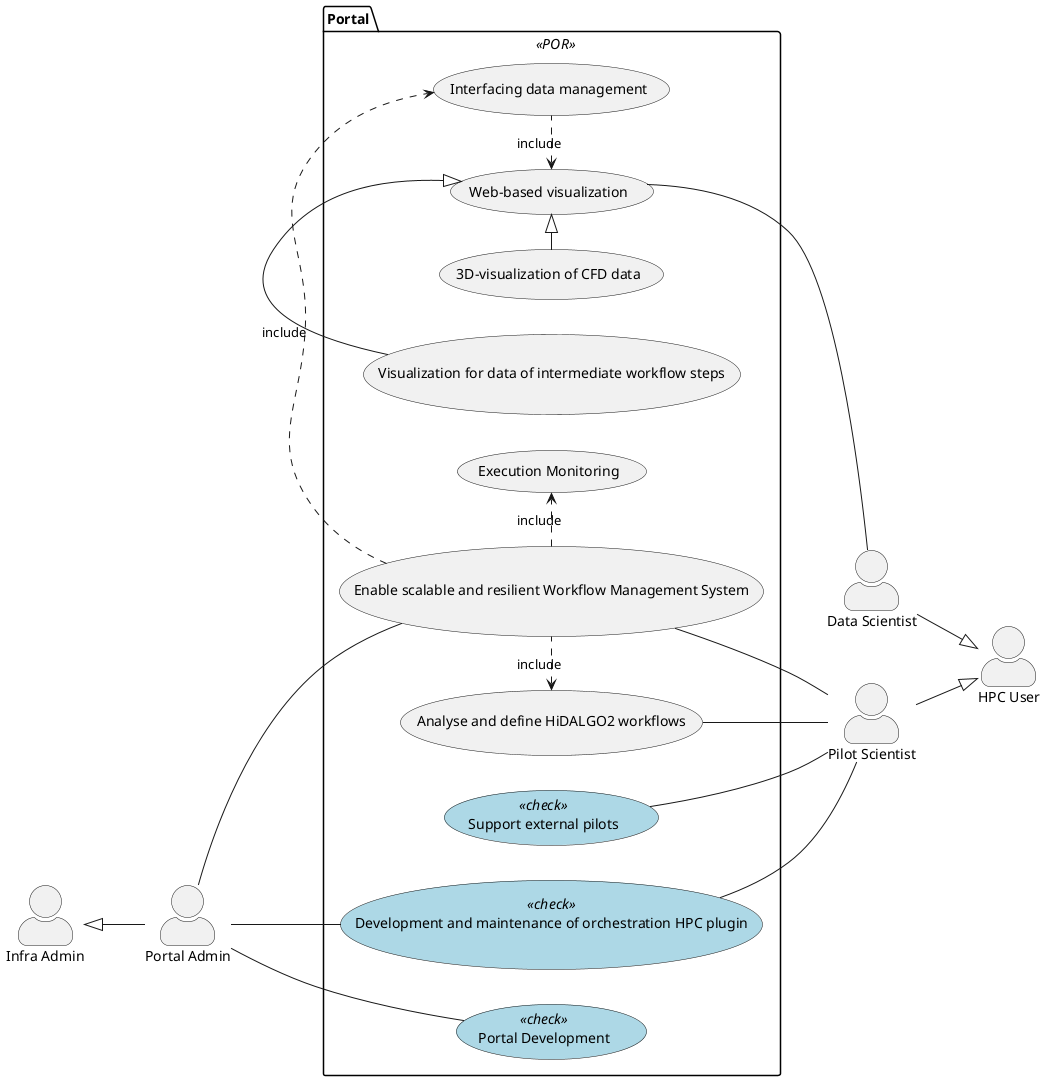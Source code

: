 @startuml hidalgo2_portal
'left to right direction
skinparam actorStyle awesome

'actors
actor "Infra Admin" as infra_admin
actor "Portal Admin" as portal_admin

infra_admin <|-d- portal_admin

'packages

package "Portal" << POR >> {
    left to right direction


    usecase SCOPOR001 <<check>> as "
    Portal Development
    "

    usecase SCOPOR002 <<check>> as "
    Development and maintenance of orchestration HPC plugin
    "

    usecase SCOPOR003 <<check>> as "
    Support external pilots
    "

    usecase SCOPOR004 as "
    Analyse and define HiDALGO2 workflows
    "

    usecase SCOPOR005 as "
    Enable scalable and resilient Workflow Management System
    "

    usecase SCOPOR006 as "
    Interfacing data management
    "

    usecase SCOPOR007 as "
    Execution Monitoring
    "

    usecase SCOPOR008 as "
    3D-visualization of CFD data
    "

    usecase SCOPOR009 as "
    Web-based visualization
    "

    usecase SCOPOR010 as "
    Visualization for data of intermediate workflow steps
    "

    SCOPOR008 -r-|> SCOPOR009
    SCOPOR010 -r-|> SCOPOR009
    
    SCOPOR005 .l.> SCOPOR004 : include
    SCOPOR005 .r.> SCOPOR006 : include
    SCOPOR005 .r.> SCOPOR007 : include

    SCOPOR006 .l.> SCOPOR009 : include
}

actor "HPC User" as hpc_user
actor "Pilot Scientist" as pilot_scientist
actor "Data Scientist" as data_scientist

pilot_scientist -d-|> hpc_user
data_scientist -d-|> hpc_user

portal_admin -d- SCOPOR001
portal_admin -d- SCOPOR002
portal_admin -d- SCOPOR005

data_scientist -u- SCOPOR009

pilot_scientist -u- SCOPOR002
pilot_scientist -u- SCOPOR003
pilot_scientist -u- SCOPOR004
pilot_scientist -u- SCOPOR005


skinparam usecase<<check>> {
    BackgroundColor LightBlue
}

@enduml